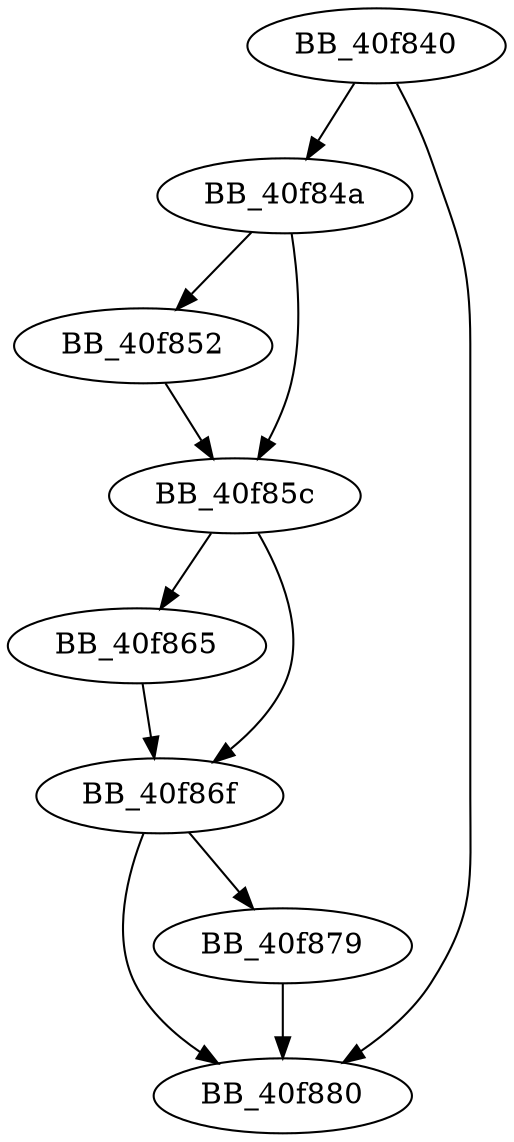 DiGraph sub_40F840{
BB_40f840->BB_40f84a
BB_40f840->BB_40f880
BB_40f84a->BB_40f852
BB_40f84a->BB_40f85c
BB_40f852->BB_40f85c
BB_40f85c->BB_40f865
BB_40f85c->BB_40f86f
BB_40f865->BB_40f86f
BB_40f86f->BB_40f879
BB_40f86f->BB_40f880
BB_40f879->BB_40f880
}
